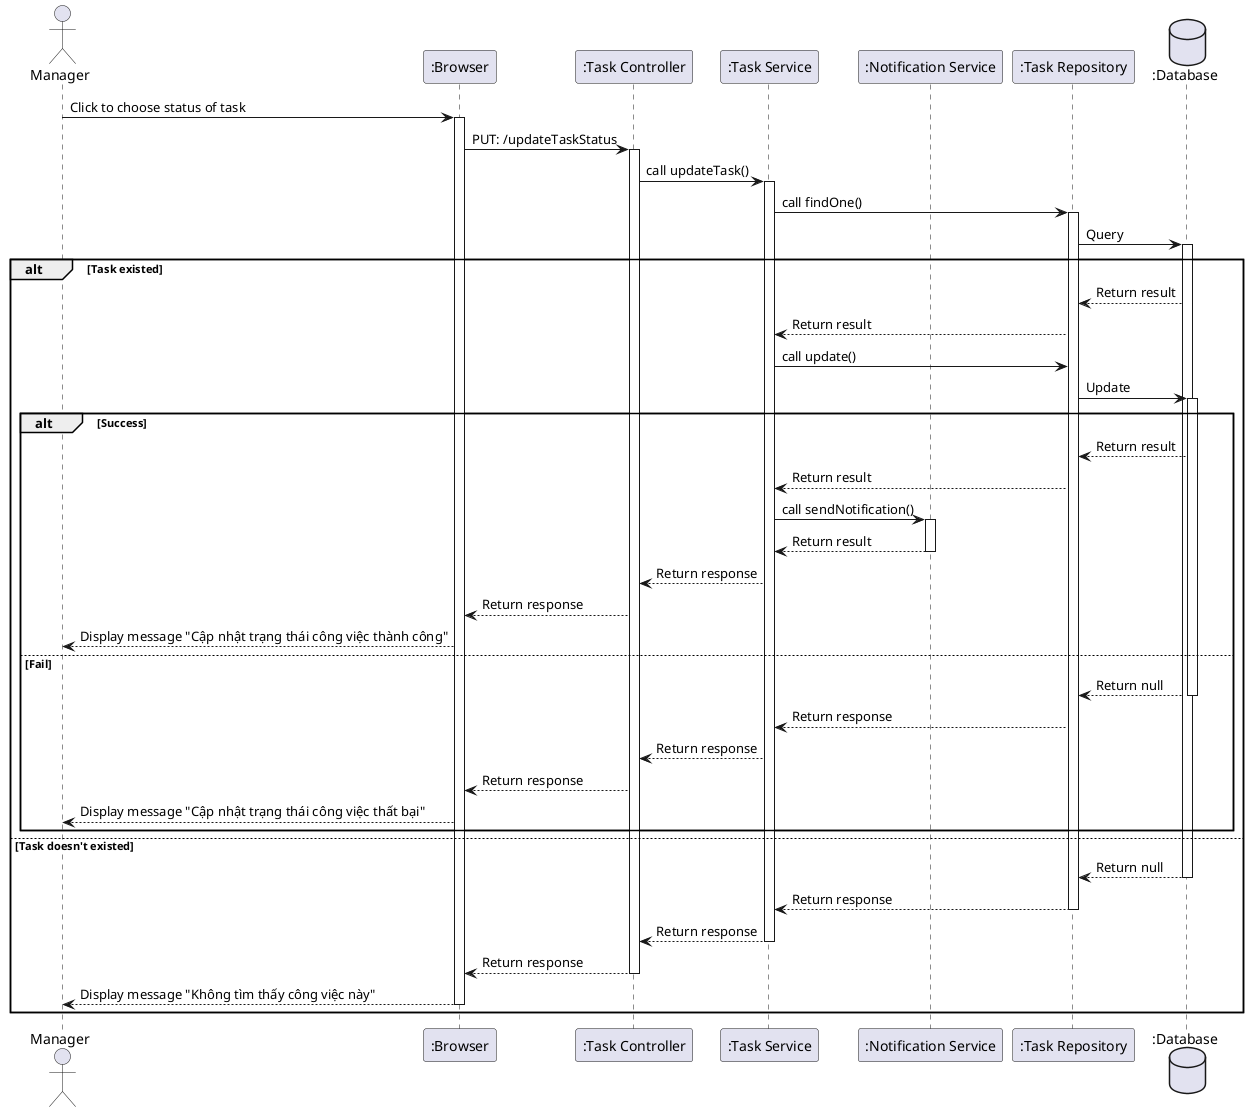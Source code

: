 @startuml

actor Manager as user
participant ":Browser" as a
participant ":Task Controller" as b
participant ":Task Service" as c
participant ":Notification Service" as d
participant ":Task Repository" as e
database ":Database" as f

user -> a++: Click to choose status of task
a -> b++: PUT: /updateTaskStatus
b -> c++: call updateTask()
c -> e++: call findOne()
e -> f++: Query
alt Task existed
    f --> e: Return result
    e --> c: Return result
    c -> e: call update()
    e -> f++: Update
    alt Success
        f --> e: Return result
        e --> c: Return result
        c -> d++: call sendNotification()
        d --> c--: Return result
        c --> b: Return response
        b --> a: Return response
        a --> user: Display message "Cập nhật trạng thái công việc thành công"
    else Fail
         f --> e--: Return null
         e --> c: Return response
         c --> b: Return response
         b --> a: Return response
         a --> user: Display message "Cập nhật trạng thái công việc thất bại"
    end
else Task doesn't existed
   f --> e--: Return null
   e --> c--: Return response
   c --> b--: Return response
   b --> a--: Return response
   a --> user--: Display message "Không tìm thấy công việc này"
end
@enduml

